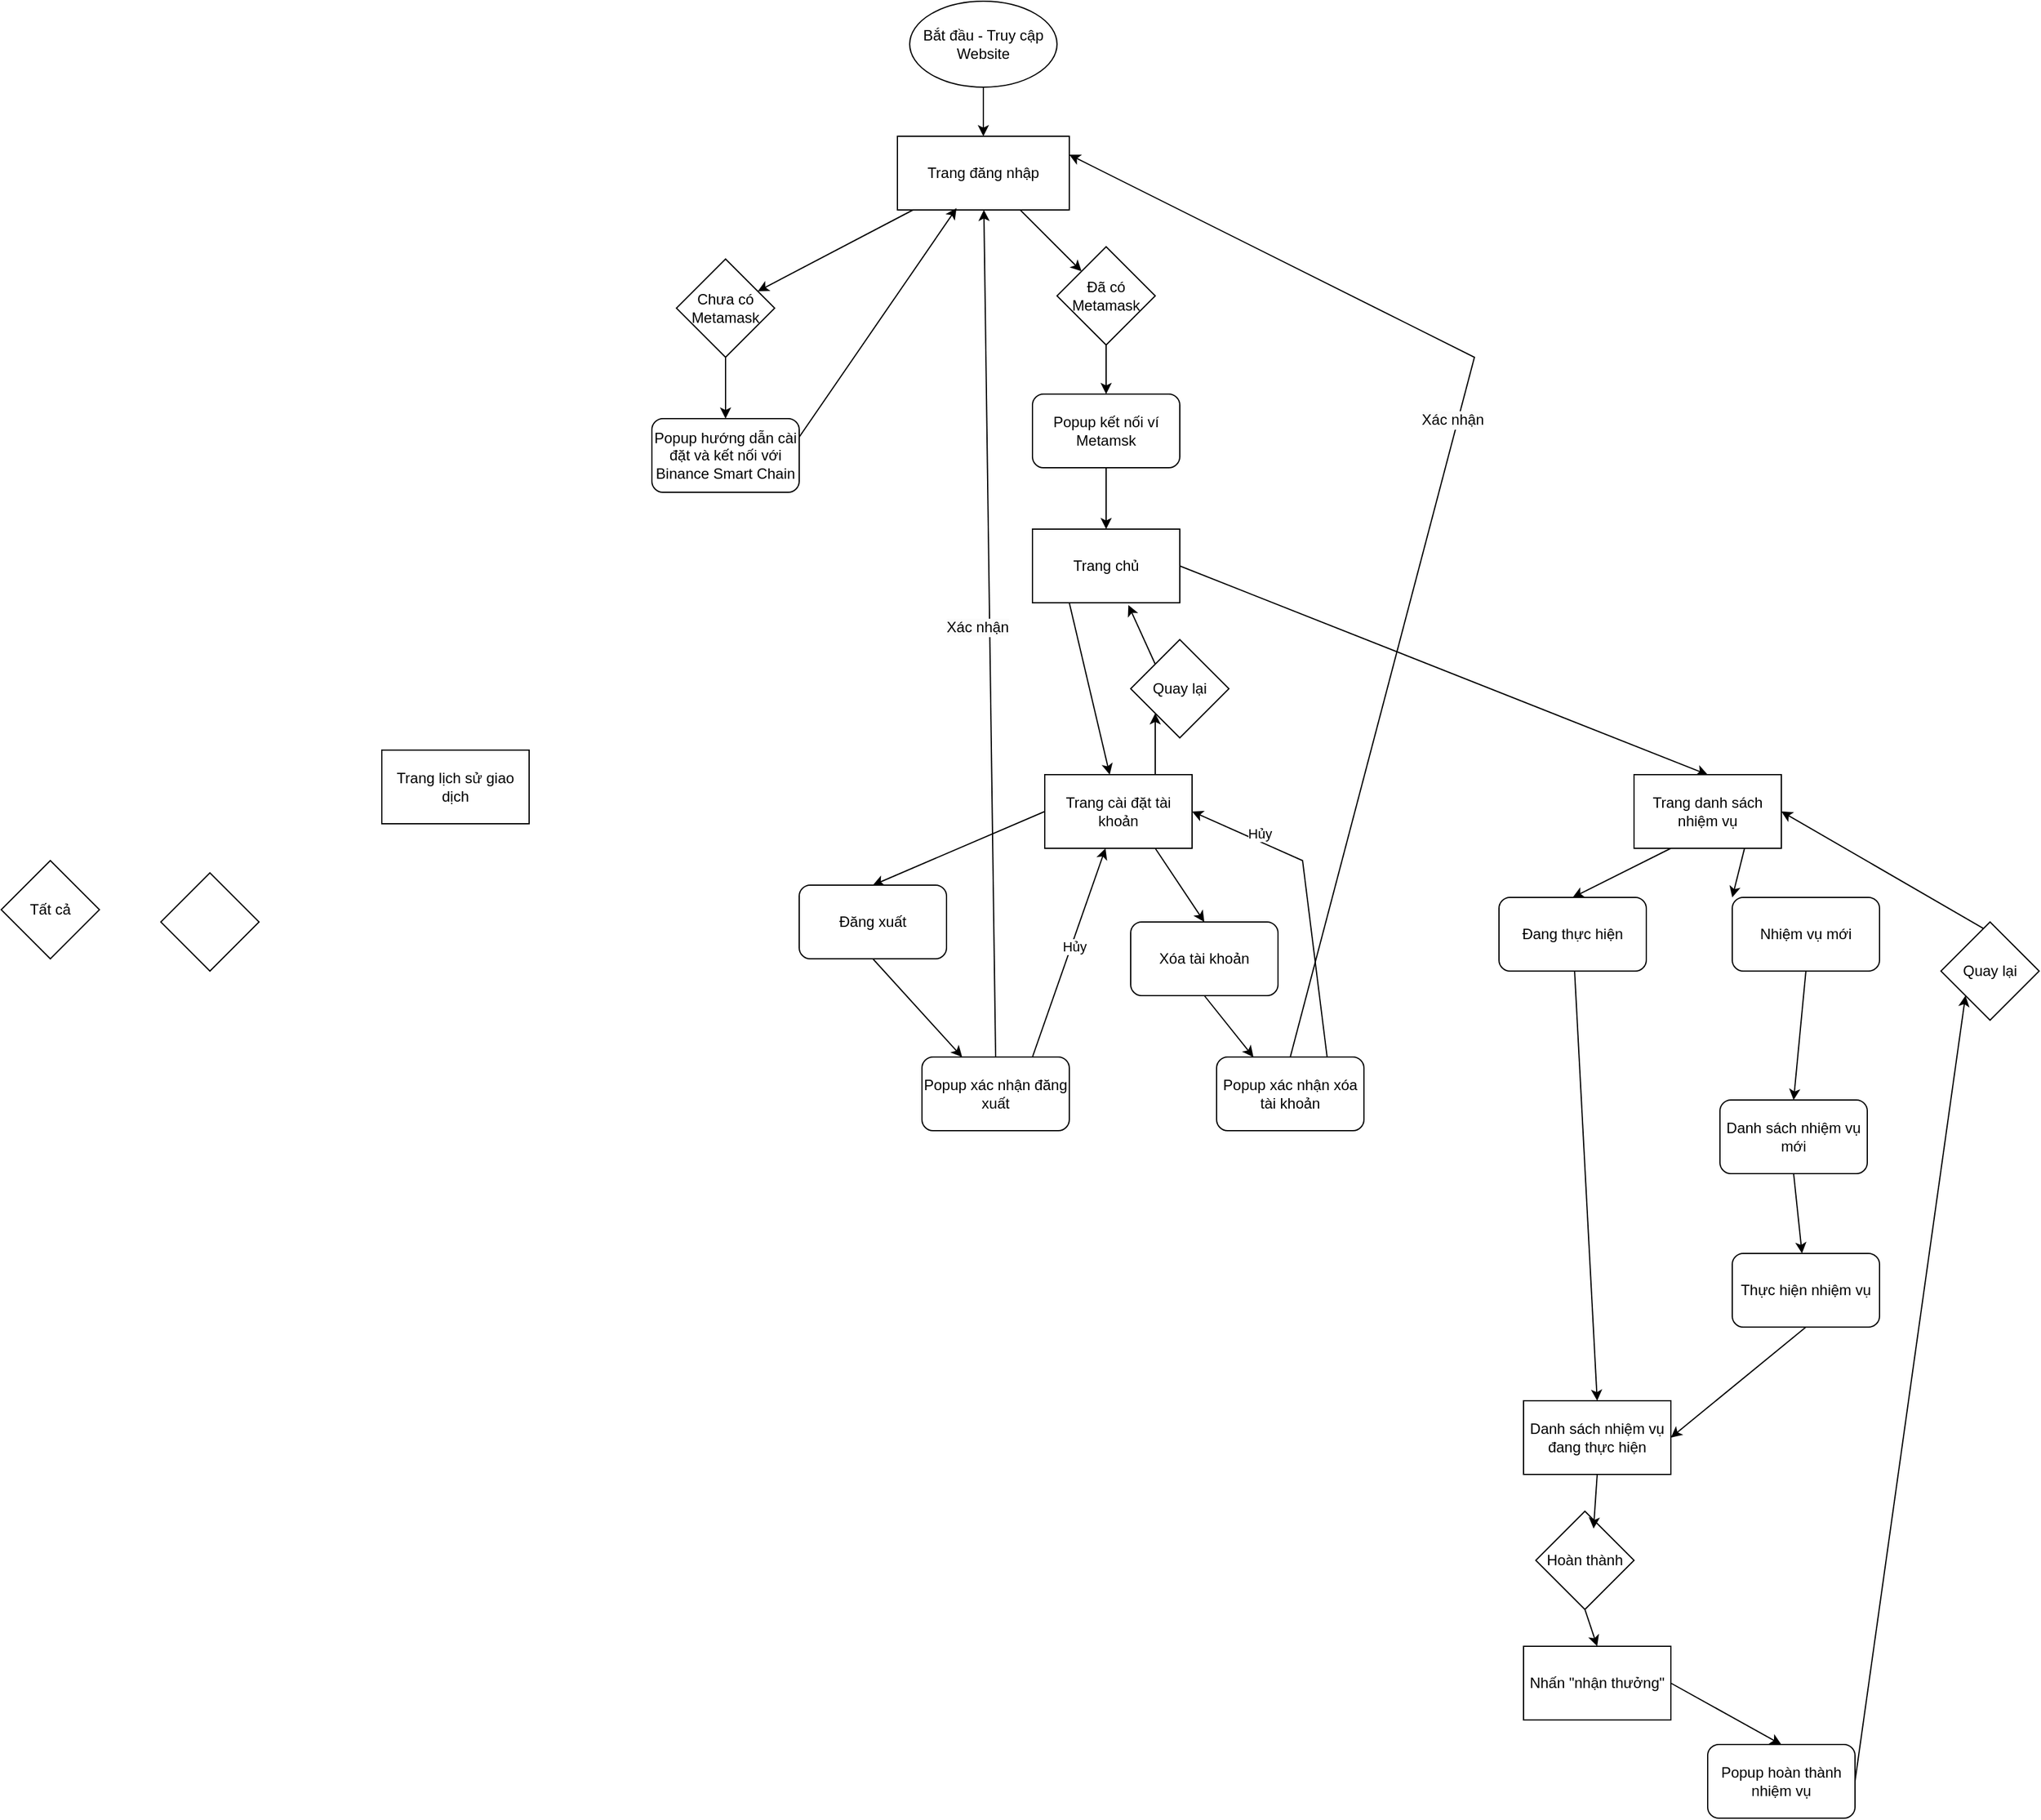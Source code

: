 <mxfile version="26.0.16" pages="2">
  <diagram name="Page-1" id="0I2dDG6FUNbZ-NPltlTS">
    <mxGraphModel dx="1588" dy="824" grid="1" gridSize="10" guides="1" tooltips="1" connect="1" arrows="1" fold="1" page="1" pageScale="1" pageWidth="2339" pageHeight="3300" math="0" shadow="0">
      <root>
        <mxCell id="0" />
        <mxCell id="1" parent="0" />
        <mxCell id="b-_wc-JnX_Y26wc17ziu-14" value="" style="edgeStyle=orthogonalEdgeStyle;rounded=0;orthogonalLoop=1;jettySize=auto;html=1;" edge="1" parent="1" source="BDrKJTyrxqXV7Iri5jAU-1" target="BDrKJTyrxqXV7Iri5jAU-2">
          <mxGeometry relative="1" as="geometry" />
        </mxCell>
        <mxCell id="BDrKJTyrxqXV7Iri5jAU-1" value="Bắt đầu - Truy cập Website" style="ellipse;whiteSpace=wrap;html=1;" vertex="1" parent="1">
          <mxGeometry x="1330" y="60" width="120" height="70" as="geometry" />
        </mxCell>
        <mxCell id="b-_wc-JnX_Y26wc17ziu-15" style="edgeStyle=none;rounded=0;orthogonalLoop=1;jettySize=auto;html=1;" edge="1" parent="1" source="BDrKJTyrxqXV7Iri5jAU-2" target="BDrKJTyrxqXV7Iri5jAU-3">
          <mxGeometry relative="1" as="geometry" />
        </mxCell>
        <mxCell id="b-_wc-JnX_Y26wc17ziu-16" style="edgeStyle=none;rounded=0;orthogonalLoop=1;jettySize=auto;html=1;" edge="1" parent="1" source="BDrKJTyrxqXV7Iri5jAU-2" target="BDrKJTyrxqXV7Iri5jAU-4">
          <mxGeometry relative="1" as="geometry" />
        </mxCell>
        <mxCell id="BDrKJTyrxqXV7Iri5jAU-2" value="Trang đăng nhập" style="rounded=0;whiteSpace=wrap;html=1;" vertex="1" parent="1">
          <mxGeometry x="1320" y="170" width="140" height="60" as="geometry" />
        </mxCell>
        <mxCell id="b-_wc-JnX_Y26wc17ziu-17" style="edgeStyle=none;rounded=0;orthogonalLoop=1;jettySize=auto;html=1;exitX=0.5;exitY=1;exitDx=0;exitDy=0;" edge="1" parent="1" source="BDrKJTyrxqXV7Iri5jAU-3" target="BDrKJTyrxqXV7Iri5jAU-5">
          <mxGeometry relative="1" as="geometry" />
        </mxCell>
        <mxCell id="BDrKJTyrxqXV7Iri5jAU-3" value="Chưa có Metamask" style="rhombus;whiteSpace=wrap;html=1;" vertex="1" parent="1">
          <mxGeometry x="1140" y="270" width="80" height="80" as="geometry" />
        </mxCell>
        <mxCell id="b-_wc-JnX_Y26wc17ziu-19" style="edgeStyle=none;rounded=0;orthogonalLoop=1;jettySize=auto;html=1;exitX=0.5;exitY=1;exitDx=0;exitDy=0;entryX=0.5;entryY=0;entryDx=0;entryDy=0;" edge="1" parent="1" source="BDrKJTyrxqXV7Iri5jAU-4" target="BDrKJTyrxqXV7Iri5jAU-6">
          <mxGeometry relative="1" as="geometry" />
        </mxCell>
        <mxCell id="BDrKJTyrxqXV7Iri5jAU-4" value="Đã có Metamask" style="rhombus;whiteSpace=wrap;html=1;" vertex="1" parent="1">
          <mxGeometry x="1450" y="260" width="80" height="80" as="geometry" />
        </mxCell>
        <mxCell id="b-_wc-JnX_Y26wc17ziu-18" style="edgeStyle=none;rounded=0;orthogonalLoop=1;jettySize=auto;html=1;exitX=1;exitY=0.25;exitDx=0;exitDy=0;entryX=0.344;entryY=0.976;entryDx=0;entryDy=0;entryPerimeter=0;" edge="1" parent="1" source="BDrKJTyrxqXV7Iri5jAU-5" target="BDrKJTyrxqXV7Iri5jAU-2">
          <mxGeometry relative="1" as="geometry" />
        </mxCell>
        <mxCell id="BDrKJTyrxqXV7Iri5jAU-5" value="Popup hướng dẫn cài đặt và kết nối với Binance Smart Chain" style="rounded=1;whiteSpace=wrap;html=1;" vertex="1" parent="1">
          <mxGeometry x="1120" y="400" width="120" height="60" as="geometry" />
        </mxCell>
        <mxCell id="b-_wc-JnX_Y26wc17ziu-20" style="edgeStyle=none;rounded=0;orthogonalLoop=1;jettySize=auto;html=1;exitX=0.5;exitY=1;exitDx=0;exitDy=0;entryX=0.5;entryY=0;entryDx=0;entryDy=0;" edge="1" parent="1" source="BDrKJTyrxqXV7Iri5jAU-6" target="BDrKJTyrxqXV7Iri5jAU-7">
          <mxGeometry relative="1" as="geometry" />
        </mxCell>
        <mxCell id="BDrKJTyrxqXV7Iri5jAU-6" value="Popup kết nối ví Metamsk" style="rounded=1;whiteSpace=wrap;html=1;" vertex="1" parent="1">
          <mxGeometry x="1430" y="380" width="120" height="60" as="geometry" />
        </mxCell>
        <mxCell id="b-_wc-JnX_Y26wc17ziu-22" style="edgeStyle=none;rounded=0;orthogonalLoop=1;jettySize=auto;html=1;exitX=0.25;exitY=1;exitDx=0;exitDy=0;" edge="1" parent="1" source="BDrKJTyrxqXV7Iri5jAU-7" target="BDrKJTyrxqXV7Iri5jAU-8">
          <mxGeometry relative="1" as="geometry" />
        </mxCell>
        <mxCell id="b-_wc-JnX_Y26wc17ziu-33" style="edgeStyle=none;rounded=0;orthogonalLoop=1;jettySize=auto;html=1;exitX=1;exitY=0.5;exitDx=0;exitDy=0;entryX=0.5;entryY=0;entryDx=0;entryDy=0;" edge="1" parent="1" source="BDrKJTyrxqXV7Iri5jAU-7" target="b-_wc-JnX_Y26wc17ziu-1">
          <mxGeometry relative="1" as="geometry" />
        </mxCell>
        <mxCell id="BDrKJTyrxqXV7Iri5jAU-7" value="Trang chủ" style="rounded=0;whiteSpace=wrap;html=1;" vertex="1" parent="1">
          <mxGeometry x="1430" y="490" width="120" height="60" as="geometry" />
        </mxCell>
        <mxCell id="b-_wc-JnX_Y26wc17ziu-23" style="edgeStyle=none;rounded=0;orthogonalLoop=1;jettySize=auto;html=1;exitX=0.75;exitY=0;exitDx=0;exitDy=0;entryX=0;entryY=1;entryDx=0;entryDy=0;" edge="1" parent="1" source="BDrKJTyrxqXV7Iri5jAU-8" target="BDrKJTyrxqXV7Iri5jAU-9">
          <mxGeometry relative="1" as="geometry" />
        </mxCell>
        <mxCell id="b-_wc-JnX_Y26wc17ziu-25" style="edgeStyle=none;rounded=0;orthogonalLoop=1;jettySize=auto;html=1;exitX=0;exitY=0.5;exitDx=0;exitDy=0;entryX=0.5;entryY=0;entryDx=0;entryDy=0;" edge="1" parent="1" source="BDrKJTyrxqXV7Iri5jAU-8" target="b-_wc-JnX_Y26wc17ziu-67">
          <mxGeometry relative="1" as="geometry">
            <mxPoint x="1290" y="800" as="targetPoint" />
            <Array as="points" />
          </mxGeometry>
        </mxCell>
        <mxCell id="b-_wc-JnX_Y26wc17ziu-29" style="edgeStyle=none;rounded=0;orthogonalLoop=1;jettySize=auto;html=1;exitX=0.75;exitY=1;exitDx=0;exitDy=0;entryX=0.5;entryY=0;entryDx=0;entryDy=0;" edge="1" parent="1" source="BDrKJTyrxqXV7Iri5jAU-8" target="b-_wc-JnX_Y26wc17ziu-70">
          <mxGeometry relative="1" as="geometry">
            <mxPoint x="1550" y="800" as="targetPoint" />
          </mxGeometry>
        </mxCell>
        <mxCell id="BDrKJTyrxqXV7Iri5jAU-8" value="Trang cài đặt tài khoản" style="rounded=0;whiteSpace=wrap;html=1;" vertex="1" parent="1">
          <mxGeometry x="1440" y="690" width="120" height="60" as="geometry" />
        </mxCell>
        <mxCell id="BDrKJTyrxqXV7Iri5jAU-9" value="Quay lại" style="rhombus;whiteSpace=wrap;html=1;" vertex="1" parent="1">
          <mxGeometry x="1510" y="580" width="80" height="80" as="geometry" />
        </mxCell>
        <mxCell id="b-_wc-JnX_Y26wc17ziu-27" style="edgeStyle=none;rounded=0;orthogonalLoop=1;jettySize=auto;html=1;exitX=0.75;exitY=0;exitDx=0;exitDy=0;" edge="1" parent="1" source="BDrKJTyrxqXV7Iri5jAU-10" target="BDrKJTyrxqXV7Iri5jAU-8">
          <mxGeometry relative="1" as="geometry">
            <mxPoint x="1460" y="840" as="targetPoint" />
          </mxGeometry>
        </mxCell>
        <mxCell id="b-_wc-JnX_Y26wc17ziu-69" value="Hủy" style="edgeLabel;html=1;align=center;verticalAlign=middle;resizable=0;points=[];" vertex="1" connectable="0" parent="b-_wc-JnX_Y26wc17ziu-27">
          <mxGeometry x="0.066" y="-2" relative="1" as="geometry">
            <mxPoint as="offset" />
          </mxGeometry>
        </mxCell>
        <mxCell id="b-_wc-JnX_Y26wc17ziu-51" style="edgeStyle=none;rounded=0;orthogonalLoop=1;jettySize=auto;html=1;exitX=0.5;exitY=0;exitDx=0;exitDy=0;" edge="1" parent="1" source="BDrKJTyrxqXV7Iri5jAU-10" target="BDrKJTyrxqXV7Iri5jAU-2">
          <mxGeometry relative="1" as="geometry">
            <mxPoint x="1337.568" y="652.432" as="targetPoint" />
          </mxGeometry>
        </mxCell>
        <mxCell id="b-_wc-JnX_Y26wc17ziu-62" value="&lt;span style=&quot;font-size: 12px; text-wrap-mode: wrap; background-color: rgb(251, 251, 251);&quot;&gt;Xác nhận&lt;/span&gt;" style="edgeLabel;html=1;align=center;verticalAlign=middle;resizable=0;points=[];" vertex="1" connectable="0" parent="b-_wc-JnX_Y26wc17ziu-51">
          <mxGeometry x="0.015" y="10" relative="1" as="geometry">
            <mxPoint as="offset" />
          </mxGeometry>
        </mxCell>
        <mxCell id="BDrKJTyrxqXV7Iri5jAU-10" value="Popup xác nhận đăng xuất" style="rounded=1;whiteSpace=wrap;html=1;" vertex="1" parent="1">
          <mxGeometry x="1340" y="920" width="120" height="60" as="geometry" />
        </mxCell>
        <mxCell id="b-_wc-JnX_Y26wc17ziu-26" style="edgeStyle=none;rounded=0;orthogonalLoop=1;jettySize=auto;html=1;exitX=0.5;exitY=1;exitDx=0;exitDy=0;" edge="1" parent="1" source="b-_wc-JnX_Y26wc17ziu-67" target="BDrKJTyrxqXV7Iri5jAU-10">
          <mxGeometry relative="1" as="geometry">
            <mxPoint x="1290" y="840" as="sourcePoint" />
          </mxGeometry>
        </mxCell>
        <mxCell id="b-_wc-JnX_Y26wc17ziu-31" style="edgeStyle=none;rounded=0;orthogonalLoop=1;jettySize=auto;html=1;exitX=0.75;exitY=0;exitDx=0;exitDy=0;entryX=1;entryY=0.5;entryDx=0;entryDy=0;" edge="1" parent="1" source="BDrKJTyrxqXV7Iri5jAU-13" target="BDrKJTyrxqXV7Iri5jAU-8">
          <mxGeometry relative="1" as="geometry">
            <mxPoint x="1720" y="840" as="targetPoint" />
            <Array as="points">
              <mxPoint x="1650" y="760" />
            </Array>
          </mxGeometry>
        </mxCell>
        <mxCell id="b-_wc-JnX_Y26wc17ziu-74" value="Hủy" style="edgeLabel;html=1;align=center;verticalAlign=middle;resizable=0;points=[];" vertex="1" connectable="0" parent="b-_wc-JnX_Y26wc17ziu-31">
          <mxGeometry x="0.554" y="-6" relative="1" as="geometry">
            <mxPoint as="offset" />
          </mxGeometry>
        </mxCell>
        <mxCell id="b-_wc-JnX_Y26wc17ziu-48" style="edgeStyle=none;rounded=0;orthogonalLoop=1;jettySize=auto;html=1;exitX=0.5;exitY=0;exitDx=0;exitDy=0;entryX=1;entryY=0.25;entryDx=0;entryDy=0;" edge="1" parent="1" source="BDrKJTyrxqXV7Iri5jAU-13" target="BDrKJTyrxqXV7Iri5jAU-2">
          <mxGeometry relative="1" as="geometry">
            <mxPoint x="1800" y="440" as="targetPoint" />
            <Array as="points">
              <mxPoint x="1790" y="350" />
            </Array>
          </mxGeometry>
        </mxCell>
        <mxCell id="b-_wc-JnX_Y26wc17ziu-63" value="&lt;span style=&quot;font-size: 12px; text-wrap-mode: wrap; background-color: rgb(251, 251, 251);&quot;&gt;Xác nhận&lt;/span&gt;" style="edgeLabel;html=1;align=center;verticalAlign=middle;resizable=0;points=[];" vertex="1" connectable="0" parent="b-_wc-JnX_Y26wc17ziu-48">
          <mxGeometry x="0.119" y="5" relative="1" as="geometry">
            <mxPoint as="offset" />
          </mxGeometry>
        </mxCell>
        <mxCell id="BDrKJTyrxqXV7Iri5jAU-13" value="Popup xác nhận xóa tài khoản" style="rounded=1;whiteSpace=wrap;html=1;" vertex="1" parent="1">
          <mxGeometry x="1580" y="920" width="120" height="60" as="geometry" />
        </mxCell>
        <mxCell id="b-_wc-JnX_Y26wc17ziu-34" style="edgeStyle=none;rounded=0;orthogonalLoop=1;jettySize=auto;html=1;exitX=0.25;exitY=1;exitDx=0;exitDy=0;entryX=0.5;entryY=0;entryDx=0;entryDy=0;" edge="1" parent="1" source="b-_wc-JnX_Y26wc17ziu-1" target="b-_wc-JnX_Y26wc17ziu-75">
          <mxGeometry relative="1" as="geometry">
            <mxPoint x="1910" y="790" as="targetPoint" />
          </mxGeometry>
        </mxCell>
        <mxCell id="b-_wc-JnX_Y26wc17ziu-35" style="edgeStyle=none;rounded=0;orthogonalLoop=1;jettySize=auto;html=1;exitX=0.75;exitY=1;exitDx=0;exitDy=0;entryX=0;entryY=0;entryDx=0;entryDy=0;" edge="1" parent="1" source="b-_wc-JnX_Y26wc17ziu-1" target="b-_wc-JnX_Y26wc17ziu-79">
          <mxGeometry relative="1" as="geometry">
            <mxPoint x="2020" y="790" as="targetPoint" />
          </mxGeometry>
        </mxCell>
        <mxCell id="b-_wc-JnX_Y26wc17ziu-1" value="Trang danh sách nhiệm vụ" style="rounded=0;whiteSpace=wrap;html=1;" vertex="1" parent="1">
          <mxGeometry x="1920" y="690" width="120" height="60" as="geometry" />
        </mxCell>
        <mxCell id="b-_wc-JnX_Y26wc17ziu-40" style="edgeStyle=none;rounded=0;orthogonalLoop=1;jettySize=auto;html=1;entryX=0.5;entryY=0;entryDx=0;entryDy=0;" edge="1" parent="1" source="b-_wc-JnX_Y26wc17ziu-75" target="b-_wc-JnX_Y26wc17ziu-7">
          <mxGeometry relative="1" as="geometry">
            <mxPoint x="1890" y="850" as="sourcePoint" />
          </mxGeometry>
        </mxCell>
        <mxCell id="b-_wc-JnX_Y26wc17ziu-38" style="edgeStyle=none;rounded=0;orthogonalLoop=1;jettySize=auto;html=1;exitX=0.5;exitY=1;exitDx=0;exitDy=0;" edge="1" parent="1" source="b-_wc-JnX_Y26wc17ziu-78" target="b-_wc-JnX_Y26wc17ziu-83">
          <mxGeometry relative="1" as="geometry">
            <mxPoint x="2060" y="1040" as="sourcePoint" />
            <mxPoint x="2060" y="1090" as="targetPoint" />
          </mxGeometry>
        </mxCell>
        <mxCell id="b-_wc-JnX_Y26wc17ziu-39" style="edgeStyle=none;rounded=0;orthogonalLoop=1;jettySize=auto;html=1;entryX=1;entryY=0.5;entryDx=0;entryDy=0;exitX=0.5;exitY=1;exitDx=0;exitDy=0;" edge="1" parent="1" source="b-_wc-JnX_Y26wc17ziu-83" target="b-_wc-JnX_Y26wc17ziu-7">
          <mxGeometry relative="1" as="geometry">
            <mxPoint x="2060" y="1130" as="sourcePoint" />
          </mxGeometry>
        </mxCell>
        <mxCell id="b-_wc-JnX_Y26wc17ziu-7" value="Danh sách nhiệm vụ đang thực hiện" style="rounded=0;whiteSpace=wrap;html=1;" vertex="1" parent="1">
          <mxGeometry x="1830" y="1200" width="120" height="60" as="geometry" />
        </mxCell>
        <mxCell id="b-_wc-JnX_Y26wc17ziu-42" style="edgeStyle=none;rounded=0;orthogonalLoop=1;jettySize=auto;html=1;exitX=0.5;exitY=1;exitDx=0;exitDy=0;entryX=0.5;entryY=0;entryDx=0;entryDy=0;" edge="1" parent="1" source="b-_wc-JnX_Y26wc17ziu-8" target="b-_wc-JnX_Y26wc17ziu-9">
          <mxGeometry relative="1" as="geometry" />
        </mxCell>
        <mxCell id="b-_wc-JnX_Y26wc17ziu-8" value="Hoàn thành" style="rhombus;whiteSpace=wrap;html=1;" vertex="1" parent="1">
          <mxGeometry x="1840" y="1290" width="80" height="80" as="geometry" />
        </mxCell>
        <mxCell id="b-_wc-JnX_Y26wc17ziu-43" style="edgeStyle=none;rounded=0;orthogonalLoop=1;jettySize=auto;html=1;exitX=1;exitY=0.5;exitDx=0;exitDy=0;entryX=0.5;entryY=0;entryDx=0;entryDy=0;" edge="1" parent="1" source="b-_wc-JnX_Y26wc17ziu-9" target="b-_wc-JnX_Y26wc17ziu-10">
          <mxGeometry relative="1" as="geometry" />
        </mxCell>
        <mxCell id="b-_wc-JnX_Y26wc17ziu-9" value="Nhấn &quot;nhận thưởng&quot;" style="rounded=0;whiteSpace=wrap;html=1;" vertex="1" parent="1">
          <mxGeometry x="1830" y="1400" width="120" height="60" as="geometry" />
        </mxCell>
        <mxCell id="b-_wc-JnX_Y26wc17ziu-44" style="edgeStyle=none;rounded=0;orthogonalLoop=1;jettySize=auto;html=1;exitX=1;exitY=0.5;exitDx=0;exitDy=0;entryX=0;entryY=1;entryDx=0;entryDy=0;" edge="1" parent="1" source="b-_wc-JnX_Y26wc17ziu-10" target="b-_wc-JnX_Y26wc17ziu-11">
          <mxGeometry relative="1" as="geometry" />
        </mxCell>
        <mxCell id="b-_wc-JnX_Y26wc17ziu-10" value="Popup hoàn thành nhiệm vụ" style="rounded=1;whiteSpace=wrap;html=1;" vertex="1" parent="1">
          <mxGeometry x="1980" y="1480" width="120" height="60" as="geometry" />
        </mxCell>
        <mxCell id="b-_wc-JnX_Y26wc17ziu-45" style="edgeStyle=none;rounded=0;orthogonalLoop=1;jettySize=auto;html=1;exitX=1;exitY=0;exitDx=0;exitDy=0;entryX=1;entryY=0.5;entryDx=0;entryDy=0;" edge="1" parent="1" source="b-_wc-JnX_Y26wc17ziu-11" target="b-_wc-JnX_Y26wc17ziu-1">
          <mxGeometry relative="1" as="geometry">
            <Array as="points" />
          </mxGeometry>
        </mxCell>
        <mxCell id="b-_wc-JnX_Y26wc17ziu-11" value="Quay lại" style="rhombus;whiteSpace=wrap;html=1;" vertex="1" parent="1">
          <mxGeometry x="2170" y="810" width="80" height="80" as="geometry" />
        </mxCell>
        <mxCell id="b-_wc-JnX_Y26wc17ziu-24" style="edgeStyle=none;rounded=0;orthogonalLoop=1;jettySize=auto;html=1;exitX=0;exitY=0;exitDx=0;exitDy=0;entryX=0.651;entryY=1.031;entryDx=0;entryDy=0;entryPerimeter=0;" edge="1" parent="1" source="BDrKJTyrxqXV7Iri5jAU-9" target="BDrKJTyrxqXV7Iri5jAU-7">
          <mxGeometry relative="1" as="geometry" />
        </mxCell>
        <mxCell id="b-_wc-JnX_Y26wc17ziu-41" style="edgeStyle=none;rounded=0;orthogonalLoop=1;jettySize=auto;html=1;exitX=0.5;exitY=1;exitDx=0;exitDy=0;entryX=0.588;entryY=0.176;entryDx=0;entryDy=0;entryPerimeter=0;" edge="1" parent="1" source="b-_wc-JnX_Y26wc17ziu-7" target="b-_wc-JnX_Y26wc17ziu-8">
          <mxGeometry relative="1" as="geometry" />
        </mxCell>
        <mxCell id="b-_wc-JnX_Y26wc17ziu-54" value="Trang lịch sử giao dịch" style="rounded=0;whiteSpace=wrap;html=1;" vertex="1" parent="1">
          <mxGeometry x="900" y="670" width="120" height="60" as="geometry" />
        </mxCell>
        <mxCell id="b-_wc-JnX_Y26wc17ziu-55" value="Tất cả" style="rhombus;whiteSpace=wrap;html=1;" vertex="1" parent="1">
          <mxGeometry x="590" y="760" width="80" height="80" as="geometry" />
        </mxCell>
        <mxCell id="b-_wc-JnX_Y26wc17ziu-59" value="" style="rhombus;whiteSpace=wrap;html=1;" vertex="1" parent="1">
          <mxGeometry x="720" y="770" width="80" height="80" as="geometry" />
        </mxCell>
        <mxCell id="b-_wc-JnX_Y26wc17ziu-67" value="Đăng xuất" style="rounded=1;whiteSpace=wrap;html=1;" vertex="1" parent="1">
          <mxGeometry x="1240" y="780" width="120" height="60" as="geometry" />
        </mxCell>
        <mxCell id="b-_wc-JnX_Y26wc17ziu-73" style="edgeStyle=none;rounded=0;orthogonalLoop=1;jettySize=auto;html=1;exitX=0.5;exitY=1;exitDx=0;exitDy=0;entryX=0.25;entryY=0;entryDx=0;entryDy=0;" edge="1" parent="1" source="b-_wc-JnX_Y26wc17ziu-70" target="BDrKJTyrxqXV7Iri5jAU-13">
          <mxGeometry relative="1" as="geometry" />
        </mxCell>
        <mxCell id="b-_wc-JnX_Y26wc17ziu-70" value="Xóa tài khoản" style="rounded=1;whiteSpace=wrap;html=1;" vertex="1" parent="1">
          <mxGeometry x="1510" y="810" width="120" height="60" as="geometry" />
        </mxCell>
        <mxCell id="b-_wc-JnX_Y26wc17ziu-75" value="Đang thực hiện" style="rounded=1;whiteSpace=wrap;html=1;" vertex="1" parent="1">
          <mxGeometry x="1810" y="790" width="120" height="60" as="geometry" />
        </mxCell>
        <mxCell id="b-_wc-JnX_Y26wc17ziu-78" value="Danh sách nhiệm vụ mới" style="rounded=1;whiteSpace=wrap;html=1;" vertex="1" parent="1">
          <mxGeometry x="1990" y="955" width="120" height="60" as="geometry" />
        </mxCell>
        <mxCell id="b-_wc-JnX_Y26wc17ziu-81" style="edgeStyle=none;rounded=0;orthogonalLoop=1;jettySize=auto;html=1;exitX=0.5;exitY=1;exitDx=0;exitDy=0;entryX=0.5;entryY=0;entryDx=0;entryDy=0;" edge="1" parent="1" source="b-_wc-JnX_Y26wc17ziu-79" target="b-_wc-JnX_Y26wc17ziu-78">
          <mxGeometry relative="1" as="geometry" />
        </mxCell>
        <mxCell id="b-_wc-JnX_Y26wc17ziu-79" value="Nhiệm vụ mới" style="rounded=1;whiteSpace=wrap;html=1;" vertex="1" parent="1">
          <mxGeometry x="2000" y="790" width="120" height="60" as="geometry" />
        </mxCell>
        <mxCell id="b-_wc-JnX_Y26wc17ziu-83" value="Thực hiện nhiệm vụ" style="rounded=1;whiteSpace=wrap;html=1;" vertex="1" parent="1">
          <mxGeometry x="2000" y="1080" width="120" height="60" as="geometry" />
        </mxCell>
      </root>
    </mxGraphModel>
  </diagram>
  <diagram id="qeSL0OyrNWg2qS3XDxHy" name="Page-2">
    <mxGraphModel grid="1" page="1" gridSize="10" guides="1" tooltips="1" connect="1" arrows="1" fold="1" pageScale="1" pageWidth="827" pageHeight="1169" math="0" shadow="0">
      <root>
        <mxCell id="0" />
        <mxCell id="1" parent="0" />
      </root>
    </mxGraphModel>
  </diagram>
</mxfile>
